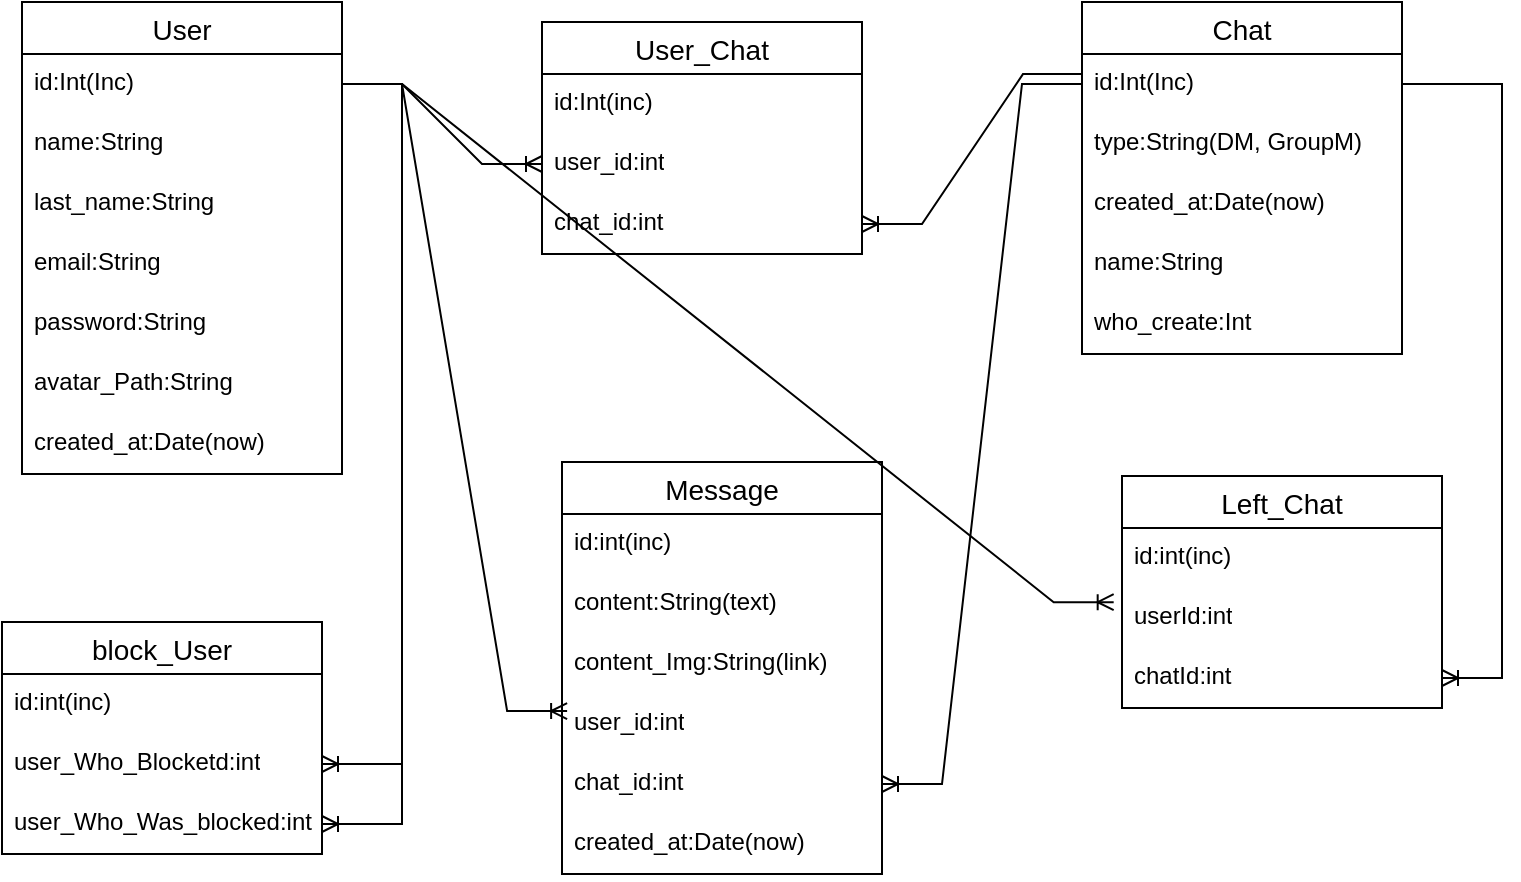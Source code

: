 <mxfile version="21.6.2" type="github">
  <diagram name="Страница 1" id="QmQG7__sX2fGGdicu--L">
    <mxGraphModel dx="1228" dy="693" grid="1" gridSize="10" guides="1" tooltips="1" connect="1" arrows="1" fold="1" page="1" pageScale="1" pageWidth="827" pageHeight="1169" math="0" shadow="0">
      <root>
        <mxCell id="0" />
        <mxCell id="1" parent="0" />
        <mxCell id="xha6hpCwvMvkaGBKB4Dv-1" value="User" style="swimlane;fontStyle=0;childLayout=stackLayout;horizontal=1;startSize=26;horizontalStack=0;resizeParent=1;resizeParentMax=0;resizeLast=0;collapsible=1;marginBottom=0;align=center;fontSize=14;" parent="1" vertex="1">
          <mxGeometry x="40" y="200" width="160" height="236" as="geometry" />
        </mxCell>
        <mxCell id="xha6hpCwvMvkaGBKB4Dv-6" value="id:Int(Inc)" style="text;strokeColor=none;fillColor=none;spacingLeft=4;spacingRight=4;overflow=hidden;rotatable=0;points=[[0,0.5],[1,0.5]];portConstraint=eastwest;fontSize=12;whiteSpace=wrap;html=1;" parent="xha6hpCwvMvkaGBKB4Dv-1" vertex="1">
          <mxGeometry y="26" width="160" height="30" as="geometry" />
        </mxCell>
        <mxCell id="xha6hpCwvMvkaGBKB4Dv-2" value="name:String" style="text;strokeColor=none;fillColor=none;spacingLeft=4;spacingRight=4;overflow=hidden;rotatable=0;points=[[0,0.5],[1,0.5]];portConstraint=eastwest;fontSize=12;whiteSpace=wrap;html=1;" parent="xha6hpCwvMvkaGBKB4Dv-1" vertex="1">
          <mxGeometry y="56" width="160" height="30" as="geometry" />
        </mxCell>
        <mxCell id="xha6hpCwvMvkaGBKB4Dv-3" value="last_name:String" style="text;strokeColor=none;fillColor=none;spacingLeft=4;spacingRight=4;overflow=hidden;rotatable=0;points=[[0,0.5],[1,0.5]];portConstraint=eastwest;fontSize=12;whiteSpace=wrap;html=1;" parent="xha6hpCwvMvkaGBKB4Dv-1" vertex="1">
          <mxGeometry y="86" width="160" height="30" as="geometry" />
        </mxCell>
        <mxCell id="xha6hpCwvMvkaGBKB4Dv-4" value="email:String" style="text;strokeColor=none;fillColor=none;spacingLeft=4;spacingRight=4;overflow=hidden;rotatable=0;points=[[0,0.5],[1,0.5]];portConstraint=eastwest;fontSize=12;whiteSpace=wrap;html=1;" parent="xha6hpCwvMvkaGBKB4Dv-1" vertex="1">
          <mxGeometry y="116" width="160" height="30" as="geometry" />
        </mxCell>
        <mxCell id="xha6hpCwvMvkaGBKB4Dv-5" value="password:String" style="text;strokeColor=none;fillColor=none;spacingLeft=4;spacingRight=4;overflow=hidden;rotatable=0;points=[[0,0.5],[1,0.5]];portConstraint=eastwest;fontSize=12;whiteSpace=wrap;html=1;" parent="xha6hpCwvMvkaGBKB4Dv-1" vertex="1">
          <mxGeometry y="146" width="160" height="30" as="geometry" />
        </mxCell>
        <mxCell id="xha6hpCwvMvkaGBKB4Dv-44" value="avatar_Path:String" style="text;strokeColor=none;fillColor=none;spacingLeft=4;spacingRight=4;overflow=hidden;rotatable=0;points=[[0,0.5],[1,0.5]];portConstraint=eastwest;fontSize=12;whiteSpace=wrap;html=1;" parent="xha6hpCwvMvkaGBKB4Dv-1" vertex="1">
          <mxGeometry y="176" width="160" height="30" as="geometry" />
        </mxCell>
        <mxCell id="xha6hpCwvMvkaGBKB4Dv-24" value="created_at:Date(now)" style="text;strokeColor=none;fillColor=none;spacingLeft=4;spacingRight=4;overflow=hidden;rotatable=0;points=[[0,0.5],[1,0.5]];portConstraint=eastwest;fontSize=12;whiteSpace=wrap;html=1;" parent="xha6hpCwvMvkaGBKB4Dv-1" vertex="1">
          <mxGeometry y="206" width="160" height="30" as="geometry" />
        </mxCell>
        <mxCell id="xha6hpCwvMvkaGBKB4Dv-20" value="Chat" style="swimlane;fontStyle=0;childLayout=stackLayout;horizontal=1;startSize=26;horizontalStack=0;resizeParent=1;resizeParentMax=0;resizeLast=0;collapsible=1;marginBottom=0;align=center;fontSize=14;" parent="1" vertex="1">
          <mxGeometry x="570" y="200" width="160" height="176" as="geometry" />
        </mxCell>
        <mxCell id="xha6hpCwvMvkaGBKB4Dv-21" value="id:Int(Inc)" style="text;strokeColor=none;fillColor=none;spacingLeft=4;spacingRight=4;overflow=hidden;rotatable=0;points=[[0,0.5],[1,0.5]];portConstraint=eastwest;fontSize=12;whiteSpace=wrap;html=1;" parent="xha6hpCwvMvkaGBKB4Dv-20" vertex="1">
          <mxGeometry y="26" width="160" height="30" as="geometry" />
        </mxCell>
        <mxCell id="xha6hpCwvMvkaGBKB4Dv-23" value="type:String(DM, GroupM)" style="text;strokeColor=none;fillColor=none;spacingLeft=4;spacingRight=4;overflow=hidden;rotatable=0;points=[[0,0.5],[1,0.5]];portConstraint=eastwest;fontSize=12;whiteSpace=wrap;html=1;" parent="xha6hpCwvMvkaGBKB4Dv-20" vertex="1">
          <mxGeometry y="56" width="160" height="30" as="geometry" />
        </mxCell>
        <mxCell id="xha6hpCwvMvkaGBKB4Dv-22" value="created_at:Date(now)" style="text;strokeColor=none;fillColor=none;spacingLeft=4;spacingRight=4;overflow=hidden;rotatable=0;points=[[0,0.5],[1,0.5]];portConstraint=eastwest;fontSize=12;whiteSpace=wrap;html=1;" parent="xha6hpCwvMvkaGBKB4Dv-20" vertex="1">
          <mxGeometry y="86" width="160" height="30" as="geometry" />
        </mxCell>
        <mxCell id="vWN8GuWYkMTMj4odPVMs-17" value="name:String" style="text;strokeColor=none;fillColor=none;spacingLeft=4;spacingRight=4;overflow=hidden;rotatable=0;points=[[0,0.5],[1,0.5]];portConstraint=eastwest;fontSize=12;whiteSpace=wrap;html=1;" vertex="1" parent="xha6hpCwvMvkaGBKB4Dv-20">
          <mxGeometry y="116" width="160" height="30" as="geometry" />
        </mxCell>
        <mxCell id="vWN8GuWYkMTMj4odPVMs-18" value="who_create:Int" style="text;strokeColor=none;fillColor=none;spacingLeft=4;spacingRight=4;overflow=hidden;rotatable=0;points=[[0,0.5],[1,0.5]];portConstraint=eastwest;fontSize=12;whiteSpace=wrap;html=1;" vertex="1" parent="xha6hpCwvMvkaGBKB4Dv-20">
          <mxGeometry y="146" width="160" height="30" as="geometry" />
        </mxCell>
        <mxCell id="xha6hpCwvMvkaGBKB4Dv-30" value="User_Chat" style="swimlane;fontStyle=0;childLayout=stackLayout;horizontal=1;startSize=26;horizontalStack=0;resizeParent=1;resizeParentMax=0;resizeLast=0;collapsible=1;marginBottom=0;align=center;fontSize=14;" parent="1" vertex="1">
          <mxGeometry x="300" y="210" width="160" height="116" as="geometry" />
        </mxCell>
        <mxCell id="xha6hpCwvMvkaGBKB4Dv-31" value="id:Int(inc)" style="text;strokeColor=none;fillColor=none;spacingLeft=4;spacingRight=4;overflow=hidden;rotatable=0;points=[[0,0.5],[1,0.5]];portConstraint=eastwest;fontSize=12;whiteSpace=wrap;html=1;" parent="xha6hpCwvMvkaGBKB4Dv-30" vertex="1">
          <mxGeometry y="26" width="160" height="30" as="geometry" />
        </mxCell>
        <mxCell id="xha6hpCwvMvkaGBKB4Dv-32" value="user_id:int" style="text;strokeColor=none;fillColor=none;spacingLeft=4;spacingRight=4;overflow=hidden;rotatable=0;points=[[0,0.5],[1,0.5]];portConstraint=eastwest;fontSize=12;whiteSpace=wrap;html=1;" parent="xha6hpCwvMvkaGBKB4Dv-30" vertex="1">
          <mxGeometry y="56" width="160" height="30" as="geometry" />
        </mxCell>
        <mxCell id="xha6hpCwvMvkaGBKB4Dv-33" value="chat_id:int" style="text;strokeColor=none;fillColor=none;spacingLeft=4;spacingRight=4;overflow=hidden;rotatable=0;points=[[0,0.5],[1,0.5]];portConstraint=eastwest;fontSize=12;whiteSpace=wrap;html=1;" parent="xha6hpCwvMvkaGBKB4Dv-30" vertex="1">
          <mxGeometry y="86" width="160" height="30" as="geometry" />
        </mxCell>
        <mxCell id="xha6hpCwvMvkaGBKB4Dv-34" value="" style="edgeStyle=entityRelationEdgeStyle;fontSize=12;html=1;endArrow=ERoneToMany;rounded=0;entryX=0;entryY=0.5;entryDx=0;entryDy=0;" parent="1" source="xha6hpCwvMvkaGBKB4Dv-6" target="xha6hpCwvMvkaGBKB4Dv-32" edge="1">
          <mxGeometry width="100" height="100" relative="1" as="geometry">
            <mxPoint x="240" y="490" as="sourcePoint" />
            <mxPoint x="340" y="390" as="targetPoint" />
          </mxGeometry>
        </mxCell>
        <mxCell id="xha6hpCwvMvkaGBKB4Dv-35" value="" style="edgeStyle=entityRelationEdgeStyle;fontSize=12;html=1;endArrow=ERoneToMany;rounded=0;exitX=0.003;exitY=0.335;exitDx=0;exitDy=0;exitPerimeter=0;" parent="1" source="xha6hpCwvMvkaGBKB4Dv-21" target="xha6hpCwvMvkaGBKB4Dv-33" edge="1">
          <mxGeometry width="100" height="100" relative="1" as="geometry">
            <mxPoint x="440" y="460" as="sourcePoint" />
            <mxPoint x="540" y="360" as="targetPoint" />
          </mxGeometry>
        </mxCell>
        <mxCell id="xha6hpCwvMvkaGBKB4Dv-36" value="Message" style="swimlane;fontStyle=0;childLayout=stackLayout;horizontal=1;startSize=26;horizontalStack=0;resizeParent=1;resizeParentMax=0;resizeLast=0;collapsible=1;marginBottom=0;align=center;fontSize=14;" parent="1" vertex="1">
          <mxGeometry x="310" y="430" width="160" height="206" as="geometry" />
        </mxCell>
        <mxCell id="xha6hpCwvMvkaGBKB4Dv-37" value="id:int(inc)" style="text;strokeColor=none;fillColor=none;spacingLeft=4;spacingRight=4;overflow=hidden;rotatable=0;points=[[0,0.5],[1,0.5]];portConstraint=eastwest;fontSize=12;whiteSpace=wrap;html=1;" parent="xha6hpCwvMvkaGBKB4Dv-36" vertex="1">
          <mxGeometry y="26" width="160" height="30" as="geometry" />
        </mxCell>
        <mxCell id="xha6hpCwvMvkaGBKB4Dv-38" value="content:String(text)" style="text;strokeColor=none;fillColor=none;spacingLeft=4;spacingRight=4;overflow=hidden;rotatable=0;points=[[0,0.5],[1,0.5]];portConstraint=eastwest;fontSize=12;whiteSpace=wrap;html=1;" parent="xha6hpCwvMvkaGBKB4Dv-36" vertex="1">
          <mxGeometry y="56" width="160" height="30" as="geometry" />
        </mxCell>
        <mxCell id="vWN8GuWYkMTMj4odPVMs-1" value="content_Img:String(link)" style="text;strokeColor=none;fillColor=none;spacingLeft=4;spacingRight=4;overflow=hidden;rotatable=0;points=[[0,0.5],[1,0.5]];portConstraint=eastwest;fontSize=12;whiteSpace=wrap;html=1;" vertex="1" parent="xha6hpCwvMvkaGBKB4Dv-36">
          <mxGeometry y="86" width="160" height="30" as="geometry" />
        </mxCell>
        <mxCell id="xha6hpCwvMvkaGBKB4Dv-39" value="user_id:int" style="text;strokeColor=none;fillColor=none;spacingLeft=4;spacingRight=4;overflow=hidden;rotatable=0;points=[[0,0.5],[1,0.5]];portConstraint=eastwest;fontSize=12;whiteSpace=wrap;html=1;" parent="xha6hpCwvMvkaGBKB4Dv-36" vertex="1">
          <mxGeometry y="116" width="160" height="30" as="geometry" />
        </mxCell>
        <mxCell id="xha6hpCwvMvkaGBKB4Dv-41" value="chat_id:int" style="text;strokeColor=none;fillColor=none;spacingLeft=4;spacingRight=4;overflow=hidden;rotatable=0;points=[[0,0.5],[1,0.5]];portConstraint=eastwest;fontSize=12;whiteSpace=wrap;html=1;" parent="xha6hpCwvMvkaGBKB4Dv-36" vertex="1">
          <mxGeometry y="146" width="160" height="30" as="geometry" />
        </mxCell>
        <mxCell id="xha6hpCwvMvkaGBKB4Dv-40" value="created_at:Date(now)" style="text;strokeColor=none;fillColor=none;spacingLeft=4;spacingRight=4;overflow=hidden;rotatable=0;points=[[0,0.5],[1,0.5]];portConstraint=eastwest;fontSize=12;whiteSpace=wrap;html=1;" parent="xha6hpCwvMvkaGBKB4Dv-36" vertex="1">
          <mxGeometry y="176" width="160" height="30" as="geometry" />
        </mxCell>
        <mxCell id="xha6hpCwvMvkaGBKB4Dv-42" value="" style="edgeStyle=entityRelationEdgeStyle;fontSize=12;html=1;endArrow=ERoneToMany;rounded=0;entryX=0.016;entryY=0.284;entryDx=0;entryDy=0;entryPerimeter=0;" parent="1" source="xha6hpCwvMvkaGBKB4Dv-6" target="xha6hpCwvMvkaGBKB4Dv-39" edge="1">
          <mxGeometry width="100" height="100" relative="1" as="geometry">
            <mxPoint x="100" y="560" as="sourcePoint" />
            <mxPoint x="200" y="460" as="targetPoint" />
          </mxGeometry>
        </mxCell>
        <mxCell id="xha6hpCwvMvkaGBKB4Dv-43" value="" style="edgeStyle=entityRelationEdgeStyle;fontSize=12;html=1;endArrow=ERoneToMany;rounded=0;" parent="1" source="xha6hpCwvMvkaGBKB4Dv-21" target="xha6hpCwvMvkaGBKB4Dv-41" edge="1">
          <mxGeometry width="100" height="100" relative="1" as="geometry">
            <mxPoint x="500" y="560" as="sourcePoint" />
            <mxPoint x="600" y="460" as="targetPoint" />
          </mxGeometry>
        </mxCell>
        <mxCell id="vWN8GuWYkMTMj4odPVMs-2" value="block_User" style="swimlane;fontStyle=0;childLayout=stackLayout;horizontal=1;startSize=26;horizontalStack=0;resizeParent=1;resizeParentMax=0;resizeLast=0;collapsible=1;marginBottom=0;align=center;fontSize=14;" vertex="1" parent="1">
          <mxGeometry x="30" y="510" width="160" height="116" as="geometry" />
        </mxCell>
        <mxCell id="vWN8GuWYkMTMj4odPVMs-3" value="id:int(inc)" style="text;strokeColor=none;fillColor=none;spacingLeft=4;spacingRight=4;overflow=hidden;rotatable=0;points=[[0,0.5],[1,0.5]];portConstraint=eastwest;fontSize=12;whiteSpace=wrap;html=1;" vertex="1" parent="vWN8GuWYkMTMj4odPVMs-2">
          <mxGeometry y="26" width="160" height="30" as="geometry" />
        </mxCell>
        <mxCell id="vWN8GuWYkMTMj4odPVMs-4" value="user_Who_Blocketd:int" style="text;strokeColor=none;fillColor=none;spacingLeft=4;spacingRight=4;overflow=hidden;rotatable=0;points=[[0,0.5],[1,0.5]];portConstraint=eastwest;fontSize=12;whiteSpace=wrap;html=1;" vertex="1" parent="vWN8GuWYkMTMj4odPVMs-2">
          <mxGeometry y="56" width="160" height="30" as="geometry" />
        </mxCell>
        <mxCell id="vWN8GuWYkMTMj4odPVMs-5" value="user_Who_Was_blocked:int&lt;br&gt;" style="text;strokeColor=none;fillColor=none;spacingLeft=4;spacingRight=4;overflow=hidden;rotatable=0;points=[[0,0.5],[1,0.5]];portConstraint=eastwest;fontSize=12;whiteSpace=wrap;html=1;" vertex="1" parent="vWN8GuWYkMTMj4odPVMs-2">
          <mxGeometry y="86" width="160" height="30" as="geometry" />
        </mxCell>
        <mxCell id="vWN8GuWYkMTMj4odPVMs-10" value="" style="edgeStyle=entityRelationEdgeStyle;fontSize=12;html=1;endArrow=ERoneToMany;rounded=0;" edge="1" parent="1" source="xha6hpCwvMvkaGBKB4Dv-6" target="vWN8GuWYkMTMj4odPVMs-4">
          <mxGeometry width="100" height="100" relative="1" as="geometry">
            <mxPoint x="-20" y="240" as="sourcePoint" />
            <mxPoint x="-10" y="571" as="targetPoint" />
            <Array as="points">
              <mxPoint x="-120" y="500" />
              <mxPoint x="-30" y="400" />
              <mxPoint x="10" y="400" />
              <mxPoint x="-30" y="330" />
              <mxPoint x="-50" y="370" />
              <mxPoint x="-10" y="540" />
              <mxPoint x="100" y="550" />
              <mxPoint x="-20" y="570" />
            </Array>
          </mxGeometry>
        </mxCell>
        <mxCell id="vWN8GuWYkMTMj4odPVMs-9" value="" style="edgeStyle=entityRelationEdgeStyle;fontSize=12;html=1;endArrow=ERoneToMany;rounded=0;" edge="1" parent="1" source="xha6hpCwvMvkaGBKB4Dv-6" target="vWN8GuWYkMTMj4odPVMs-5">
          <mxGeometry width="100" height="100" relative="1" as="geometry">
            <mxPoint x="-20" y="700" as="sourcePoint" />
            <mxPoint x="80" y="600" as="targetPoint" />
          </mxGeometry>
        </mxCell>
        <mxCell id="vWN8GuWYkMTMj4odPVMs-11" value="Left_Chat" style="swimlane;fontStyle=0;childLayout=stackLayout;horizontal=1;startSize=26;horizontalStack=0;resizeParent=1;resizeParentMax=0;resizeLast=0;collapsible=1;marginBottom=0;align=center;fontSize=14;" vertex="1" parent="1">
          <mxGeometry x="590" y="437" width="160" height="116" as="geometry" />
        </mxCell>
        <mxCell id="vWN8GuWYkMTMj4odPVMs-12" value="id:int(inc)" style="text;strokeColor=none;fillColor=none;spacingLeft=4;spacingRight=4;overflow=hidden;rotatable=0;points=[[0,0.5],[1,0.5]];portConstraint=eastwest;fontSize=12;whiteSpace=wrap;html=1;" vertex="1" parent="vWN8GuWYkMTMj4odPVMs-11">
          <mxGeometry y="26" width="160" height="30" as="geometry" />
        </mxCell>
        <mxCell id="vWN8GuWYkMTMj4odPVMs-13" value="userId:int" style="text;strokeColor=none;fillColor=none;spacingLeft=4;spacingRight=4;overflow=hidden;rotatable=0;points=[[0,0.5],[1,0.5]];portConstraint=eastwest;fontSize=12;whiteSpace=wrap;html=1;" vertex="1" parent="vWN8GuWYkMTMj4odPVMs-11">
          <mxGeometry y="56" width="160" height="30" as="geometry" />
        </mxCell>
        <mxCell id="vWN8GuWYkMTMj4odPVMs-14" value="chatId:int" style="text;strokeColor=none;fillColor=none;spacingLeft=4;spacingRight=4;overflow=hidden;rotatable=0;points=[[0,0.5],[1,0.5]];portConstraint=eastwest;fontSize=12;whiteSpace=wrap;html=1;" vertex="1" parent="vWN8GuWYkMTMj4odPVMs-11">
          <mxGeometry y="86" width="160" height="30" as="geometry" />
        </mxCell>
        <mxCell id="vWN8GuWYkMTMj4odPVMs-15" value="" style="edgeStyle=entityRelationEdgeStyle;fontSize=12;html=1;endArrow=ERoneToMany;rounded=0;entryX=-0.026;entryY=0.237;entryDx=0;entryDy=0;entryPerimeter=0;" edge="1" parent="1" source="xha6hpCwvMvkaGBKB4Dv-6" target="vWN8GuWYkMTMj4odPVMs-13">
          <mxGeometry width="100" height="100" relative="1" as="geometry">
            <mxPoint x="500" y="470" as="sourcePoint" />
            <mxPoint x="600" y="370" as="targetPoint" />
          </mxGeometry>
        </mxCell>
        <mxCell id="vWN8GuWYkMTMj4odPVMs-16" value="" style="edgeStyle=entityRelationEdgeStyle;fontSize=12;html=1;endArrow=ERoneToMany;rounded=0;exitX=1;exitY=0.5;exitDx=0;exitDy=0;" edge="1" parent="1" source="xha6hpCwvMvkaGBKB4Dv-21" target="vWN8GuWYkMTMj4odPVMs-14">
          <mxGeometry width="100" height="100" relative="1" as="geometry">
            <mxPoint x="390" y="750" as="sourcePoint" />
            <mxPoint x="490" y="650" as="targetPoint" />
          </mxGeometry>
        </mxCell>
      </root>
    </mxGraphModel>
  </diagram>
</mxfile>
